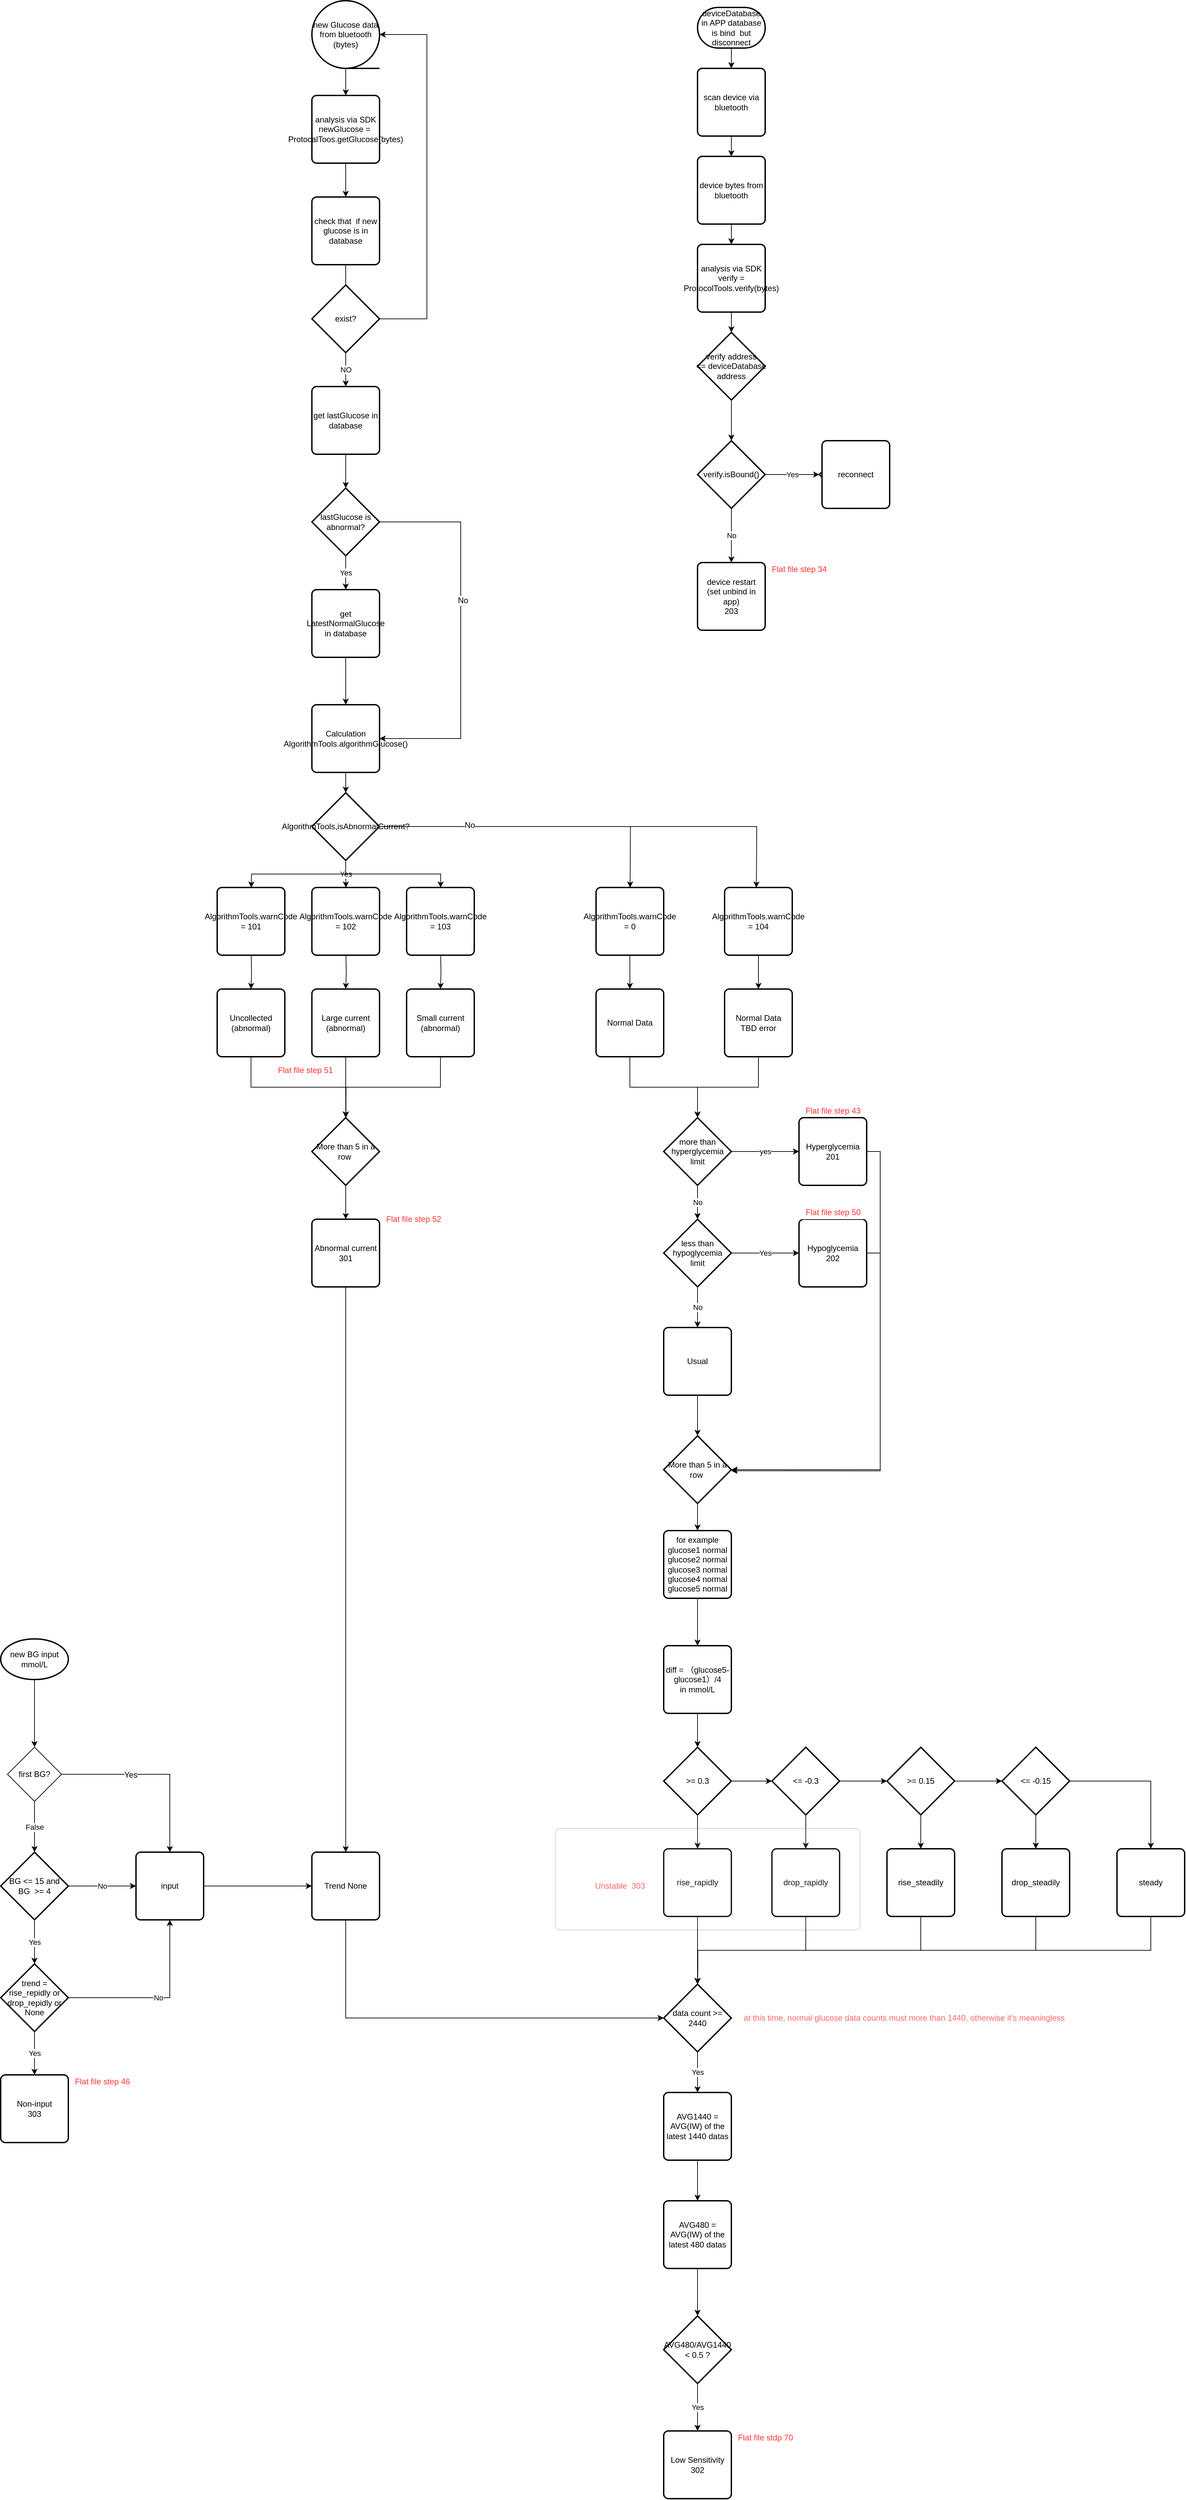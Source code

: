 <mxfile version="12.3.6" type="github" pages="1">
  <diagram id="o1K-JnxiX_i7yvccke98" name="第 1 页">
    <mxGraphModel dx="1695" dy="450" grid="1" gridSize="10" guides="1" tooltips="1" connect="1" arrows="1" fold="1" page="1" pageScale="1" pageWidth="827" pageHeight="1169" math="0" shadow="0">
      <root>
        <mxCell id="0"/>
        <mxCell id="1" parent="0"/>
        <mxCell id="Yor80Zz1ylZ34Q17yJMb-24" style="edgeStyle=orthogonalEdgeStyle;rounded=0;orthogonalLoop=1;jettySize=auto;html=1;exitX=0.5;exitY=1;exitDx=0;exitDy=0;exitPerimeter=0;entryX=0.5;entryY=0;entryDx=0;entryDy=0;" parent="1" source="Yor80Zz1ylZ34Q17yJMb-1" target="Yor80Zz1ylZ34Q17yJMb-3" edge="1">
          <mxGeometry relative="1" as="geometry"/>
        </mxCell>
        <mxCell id="Yor80Zz1ylZ34Q17yJMb-1" value="new Glucose data from bluetooth&lt;br&gt;(bytes)" style="strokeWidth=2;html=1;shape=mxgraph.flowchart.sequential_data;whiteSpace=wrap;" parent="1" vertex="1">
          <mxGeometry x="220" y="20" width="100" height="100" as="geometry"/>
        </mxCell>
        <mxCell id="Yor80Zz1ylZ34Q17yJMb-3" value="analysis via SDK&lt;br&gt;newGlucose =&amp;nbsp; ProtocalToos.getGlucose(bytes)" style="rounded=1;whiteSpace=wrap;html=1;absoluteArcSize=1;arcSize=14;strokeWidth=2;" parent="1" vertex="1">
          <mxGeometry x="220" y="160" width="100" height="100" as="geometry"/>
        </mxCell>
        <mxCell id="Yor80Zz1ylZ34Q17yJMb-16" value="" style="edgeStyle=orthogonalEdgeStyle;rounded=0;orthogonalLoop=1;jettySize=auto;html=1;" parent="1" edge="1">
          <mxGeometry relative="1" as="geometry">
            <mxPoint x="270" y="410" as="sourcePoint"/>
            <mxPoint x="270" y="500" as="targetPoint"/>
          </mxGeometry>
        </mxCell>
        <mxCell id="Yor80Zz1ylZ34Q17yJMb-28" value="NO" style="edgeStyle=orthogonalEdgeStyle;rounded=0;orthogonalLoop=1;jettySize=auto;html=1;exitX=0.5;exitY=1;exitDx=0;exitDy=0;exitPerimeter=0;" parent="1" source="Yor80Zz1ylZ34Q17yJMb-20" target="Yor80Zz1ylZ34Q17yJMb-23" edge="1">
          <mxGeometry relative="1" as="geometry"/>
        </mxCell>
        <mxCell id="Yor80Zz1ylZ34Q17yJMb-33" style="edgeStyle=orthogonalEdgeStyle;rounded=0;orthogonalLoop=1;jettySize=auto;html=1;exitX=1;exitY=0.5;exitDx=0;exitDy=0;exitPerimeter=0;entryX=1;entryY=0.5;entryDx=0;entryDy=0;entryPerimeter=0;" parent="1" source="Yor80Zz1ylZ34Q17yJMb-20" target="Yor80Zz1ylZ34Q17yJMb-1" edge="1">
          <mxGeometry relative="1" as="geometry">
            <Array as="points">
              <mxPoint x="390" y="490"/>
              <mxPoint x="390" y="70"/>
            </Array>
          </mxGeometry>
        </mxCell>
        <mxCell id="Yor80Zz1ylZ34Q17yJMb-20" value="exist?" style="strokeWidth=2;html=1;shape=mxgraph.flowchart.decision;whiteSpace=wrap;" parent="1" vertex="1">
          <mxGeometry x="220" y="440" width="100" height="100" as="geometry"/>
        </mxCell>
        <mxCell id="Yor80Zz1ylZ34Q17yJMb-30" style="edgeStyle=orthogonalEdgeStyle;rounded=0;orthogonalLoop=1;jettySize=auto;html=1;exitX=0.5;exitY=1;exitDx=0;exitDy=0;entryX=0.5;entryY=0;entryDx=0;entryDy=0;entryPerimeter=0;" parent="1" source="Yor80Zz1ylZ34Q17yJMb-23" target="Yor80Zz1ylZ34Q17yJMb-29" edge="1">
          <mxGeometry relative="1" as="geometry"/>
        </mxCell>
        <mxCell id="Yor80Zz1ylZ34Q17yJMb-23" value="get lastGlucose in database" style="rounded=1;whiteSpace=wrap;html=1;absoluteArcSize=1;arcSize=14;strokeWidth=2;" parent="1" vertex="1">
          <mxGeometry x="220" y="590" width="100" height="100" as="geometry"/>
        </mxCell>
        <mxCell id="Yor80Zz1ylZ34Q17yJMb-25" value="" style="edgeStyle=orthogonalEdgeStyle;rounded=0;orthogonalLoop=1;jettySize=auto;html=1;" parent="1" source="Yor80Zz1ylZ34Q17yJMb-3" edge="1">
          <mxGeometry relative="1" as="geometry">
            <mxPoint x="270" y="260" as="sourcePoint"/>
            <mxPoint x="270" y="310" as="targetPoint"/>
          </mxGeometry>
        </mxCell>
        <mxCell id="Yor80Zz1ylZ34Q17yJMb-26" value="check that&amp;nbsp; if new glucose is in database" style="rounded=1;whiteSpace=wrap;html=1;absoluteArcSize=1;arcSize=14;strokeWidth=2;" parent="1" vertex="1">
          <mxGeometry x="220" y="310" width="100" height="100" as="geometry"/>
        </mxCell>
        <mxCell id="Yor80Zz1ylZ34Q17yJMb-32" value="Yes" style="edgeStyle=orthogonalEdgeStyle;rounded=0;orthogonalLoop=1;jettySize=auto;html=1;exitX=0.5;exitY=1;exitDx=0;exitDy=0;exitPerimeter=0;entryX=0.5;entryY=0;entryDx=0;entryDy=0;" parent="1" source="Yor80Zz1ylZ34Q17yJMb-29" target="Yor80Zz1ylZ34Q17yJMb-31" edge="1">
          <mxGeometry relative="1" as="geometry"/>
        </mxCell>
        <mxCell id="Yor80Zz1ylZ34Q17yJMb-62" style="edgeStyle=orthogonalEdgeStyle;rounded=0;orthogonalLoop=1;jettySize=auto;html=1;exitX=1;exitY=0.5;exitDx=0;exitDy=0;exitPerimeter=0;entryX=1;entryY=0.5;entryDx=0;entryDy=0;" parent="1" source="Yor80Zz1ylZ34Q17yJMb-29" target="Yor80Zz1ylZ34Q17yJMb-34" edge="1">
          <mxGeometry relative="1" as="geometry">
            <mxPoint x="420" y="1010" as="targetPoint"/>
            <Array as="points">
              <mxPoint x="440" y="790"/>
              <mxPoint x="440" y="1110"/>
            </Array>
          </mxGeometry>
        </mxCell>
        <mxCell id="Yor80Zz1ylZ34Q17yJMb-63" value="No" style="text;html=1;align=center;verticalAlign=middle;resizable=0;points=[];;labelBackgroundColor=#ffffff;" parent="Yor80Zz1ylZ34Q17yJMb-62" vertex="1" connectable="0">
          <mxGeometry x="-0.157" y="3" relative="1" as="geometry">
            <mxPoint as="offset"/>
          </mxGeometry>
        </mxCell>
        <mxCell id="Yor80Zz1ylZ34Q17yJMb-29" value="lastGlucose is abnormal?" style="strokeWidth=2;html=1;shape=mxgraph.flowchart.decision;whiteSpace=wrap;" parent="1" vertex="1">
          <mxGeometry x="220" y="740" width="100" height="100" as="geometry"/>
        </mxCell>
        <mxCell id="Yor80Zz1ylZ34Q17yJMb-60" style="edgeStyle=orthogonalEdgeStyle;rounded=0;orthogonalLoop=1;jettySize=auto;html=1;exitX=0.5;exitY=1;exitDx=0;exitDy=0;entryX=0.5;entryY=0;entryDx=0;entryDy=0;" parent="1" source="Yor80Zz1ylZ34Q17yJMb-31" target="Yor80Zz1ylZ34Q17yJMb-34" edge="1">
          <mxGeometry relative="1" as="geometry"/>
        </mxCell>
        <mxCell id="Yor80Zz1ylZ34Q17yJMb-31" value="get LatestNormalGlucose in database" style="rounded=1;whiteSpace=wrap;html=1;absoluteArcSize=1;arcSize=14;strokeWidth=2;" parent="1" vertex="1">
          <mxGeometry x="220" y="890" width="100" height="100" as="geometry"/>
        </mxCell>
        <mxCell id="Yor80Zz1ylZ34Q17yJMb-56" style="edgeStyle=orthogonalEdgeStyle;rounded=0;orthogonalLoop=1;jettySize=auto;html=1;exitX=1;exitY=0.5;exitDx=0;exitDy=0;exitPerimeter=0;entryX=0.5;entryY=0;entryDx=0;entryDy=0;entryPerimeter=0;" parent="1" source="Yor80Zz1ylZ34Q17yJMb-39" edge="1">
          <mxGeometry relative="1" as="geometry">
            <mxPoint x="877" y="1330.167" as="targetPoint"/>
          </mxGeometry>
        </mxCell>
        <mxCell id="Yor80Zz1ylZ34Q17yJMb-65" style="edgeStyle=orthogonalEdgeStyle;rounded=0;orthogonalLoop=1;jettySize=auto;html=1;exitX=0.5;exitY=1;exitDx=0;exitDy=0;entryX=0.5;entryY=0;entryDx=0;entryDy=0;entryPerimeter=0;" parent="1" source="Yor80Zz1ylZ34Q17yJMb-34" target="Yor80Zz1ylZ34Q17yJMb-39" edge="1">
          <mxGeometry relative="1" as="geometry"/>
        </mxCell>
        <mxCell id="Yor80Zz1ylZ34Q17yJMb-34" value="Calculation&lt;br&gt;AlgorithmTools.algorithmGlucose()" style="rounded=1;whiteSpace=wrap;html=1;absoluteArcSize=1;arcSize=14;strokeWidth=2;" parent="1" vertex="1">
          <mxGeometry x="220" y="1060" width="100" height="100" as="geometry"/>
        </mxCell>
        <mxCell id="Yor80Zz1ylZ34Q17yJMb-55" value="" style="edgeStyle=orthogonalEdgeStyle;rounded=0;orthogonalLoop=1;jettySize=auto;html=1;entryX=0.5;entryY=0;entryDx=0;entryDy=0;entryPerimeter=0;" parent="1" source="Yor80Zz1ylZ34Q17yJMb-39" edge="1">
          <mxGeometry relative="1" as="geometry">
            <mxPoint x="690.333" y="1330.167" as="targetPoint"/>
          </mxGeometry>
        </mxCell>
        <mxCell id="Yor80Zz1ylZ34Q17yJMb-57" value="No" style="text;html=1;align=center;verticalAlign=middle;resizable=0;points=[];;labelBackgroundColor=#ffffff;" parent="Yor80Zz1ylZ34Q17yJMb-55" vertex="1" connectable="0">
          <mxGeometry x="-0.422" y="2" relative="1" as="geometry">
            <mxPoint as="offset"/>
          </mxGeometry>
        </mxCell>
        <mxCell id="Yor80Zz1ylZ34Q17yJMb-66" value="Yes" style="edgeStyle=orthogonalEdgeStyle;rounded=0;orthogonalLoop=1;jettySize=auto;html=1;exitX=0.5;exitY=1;exitDx=0;exitDy=0;exitPerimeter=0;entryX=0.5;entryY=0;entryDx=0;entryDy=0;entryPerimeter=0;" parent="1" source="Yor80Zz1ylZ34Q17yJMb-39" edge="1">
          <mxGeometry relative="1" as="geometry">
            <mxPoint x="270.333" y="1330.167" as="targetPoint"/>
          </mxGeometry>
        </mxCell>
        <mxCell id="Yor80Zz1ylZ34Q17yJMb-67" style="edgeStyle=orthogonalEdgeStyle;rounded=0;orthogonalLoop=1;jettySize=auto;html=1;exitX=0.5;exitY=1;exitDx=0;exitDy=0;exitPerimeter=0;entryX=0.5;entryY=0;entryDx=0;entryDy=0;entryPerimeter=0;" parent="1" source="Yor80Zz1ylZ34Q17yJMb-39" edge="1">
          <mxGeometry relative="1" as="geometry">
            <mxPoint x="130.333" y="1330.167" as="targetPoint"/>
          </mxGeometry>
        </mxCell>
        <mxCell id="Yor80Zz1ylZ34Q17yJMb-39" value="AlgorithmTools,isAbnormalCurrent?" style="strokeWidth=2;html=1;shape=mxgraph.flowchart.decision;whiteSpace=wrap;" parent="1" vertex="1">
          <mxGeometry x="220" y="1190" width="100" height="100" as="geometry"/>
        </mxCell>
        <mxCell id="Yor80Zz1ylZ34Q17yJMb-70" style="edgeStyle=orthogonalEdgeStyle;rounded=0;orthogonalLoop=1;jettySize=auto;html=1;exitX=0.5;exitY=1;exitDx=0;exitDy=0;exitPerimeter=0;entryX=0.5;entryY=0;entryDx=0;entryDy=0;" parent="1" target="Yor80Zz1ylZ34Q17yJMb-48" edge="1">
          <mxGeometry relative="1" as="geometry">
            <mxPoint x="130.333" y="1430.167" as="sourcePoint"/>
          </mxGeometry>
        </mxCell>
        <mxCell id="Yor80Zz1ylZ34Q17yJMb-68" style="edgeStyle=orthogonalEdgeStyle;rounded=0;orthogonalLoop=1;jettySize=auto;html=1;entryX=0.5;entryY=0;entryDx=0;entryDy=0;entryPerimeter=0;" parent="1" edge="1">
          <mxGeometry relative="1" as="geometry">
            <mxPoint x="270" y="1290" as="sourcePoint"/>
            <mxPoint x="410.333" y="1330.167" as="targetPoint"/>
            <Array as="points">
              <mxPoint x="270" y="1310"/>
              <mxPoint x="410" y="1310"/>
            </Array>
          </mxGeometry>
        </mxCell>
        <mxCell id="Yor80Zz1ylZ34Q17yJMb-71" style="edgeStyle=orthogonalEdgeStyle;rounded=0;orthogonalLoop=1;jettySize=auto;html=1;exitX=0.5;exitY=1;exitDx=0;exitDy=0;exitPerimeter=0;" parent="1" target="Yor80Zz1ylZ34Q17yJMb-49" edge="1">
          <mxGeometry relative="1" as="geometry">
            <mxPoint x="270.333" y="1430.167" as="sourcePoint"/>
          </mxGeometry>
        </mxCell>
        <mxCell id="Yor80Zz1ylZ34Q17yJMb-72" style="edgeStyle=orthogonalEdgeStyle;rounded=0;orthogonalLoop=1;jettySize=auto;html=1;exitX=0.5;exitY=1;exitDx=0;exitDy=0;exitPerimeter=0;" parent="1" target="Yor80Zz1ylZ34Q17yJMb-50" edge="1">
          <mxGeometry relative="1" as="geometry">
            <mxPoint x="410.333" y="1430.167" as="sourcePoint"/>
          </mxGeometry>
        </mxCell>
        <mxCell id="Yor80Zz1ylZ34Q17yJMb-82" style="edgeStyle=orthogonalEdgeStyle;rounded=0;orthogonalLoop=1;jettySize=auto;html=1;exitX=0.5;exitY=1;exitDx=0;exitDy=0;entryX=0.5;entryY=0;entryDx=0;entryDy=0;entryPerimeter=0;" parent="1" source="Yor80Zz1ylZ34Q17yJMb-48" target="Yor80Zz1ylZ34Q17yJMb-81" edge="1">
          <mxGeometry relative="1" as="geometry"/>
        </mxCell>
        <mxCell id="Yor80Zz1ylZ34Q17yJMb-48" value="Uncollected&lt;br&gt;(abnormal)" style="rounded=1;whiteSpace=wrap;html=1;absoluteArcSize=1;arcSize=14;strokeWidth=2;" parent="1" vertex="1">
          <mxGeometry x="80" y="1480" width="100" height="100" as="geometry"/>
        </mxCell>
        <mxCell id="Yor80Zz1ylZ34Q17yJMb-83" style="edgeStyle=orthogonalEdgeStyle;rounded=0;orthogonalLoop=1;jettySize=auto;html=1;exitX=0.5;exitY=1;exitDx=0;exitDy=0;" parent="1" source="Yor80Zz1ylZ34Q17yJMb-49" edge="1">
          <mxGeometry relative="1" as="geometry">
            <mxPoint x="270.333" y="1670.0" as="targetPoint"/>
          </mxGeometry>
        </mxCell>
        <mxCell id="Yor80Zz1ylZ34Q17yJMb-49" value="Large current&lt;br&gt;(abnormal)" style="rounded=1;whiteSpace=wrap;html=1;absoluteArcSize=1;arcSize=14;strokeWidth=2;" parent="1" vertex="1">
          <mxGeometry x="220" y="1480" width="100" height="100" as="geometry"/>
        </mxCell>
        <mxCell id="Yor80Zz1ylZ34Q17yJMb-84" style="edgeStyle=orthogonalEdgeStyle;rounded=0;orthogonalLoop=1;jettySize=auto;html=1;exitX=0.5;exitY=1;exitDx=0;exitDy=0;" parent="1" source="Yor80Zz1ylZ34Q17yJMb-50" edge="1">
          <mxGeometry relative="1" as="geometry">
            <mxPoint x="270" y="1670.0" as="targetPoint"/>
          </mxGeometry>
        </mxCell>
        <mxCell id="Yor80Zz1ylZ34Q17yJMb-50" value="Small current&lt;br&gt;(abnormal)" style="rounded=1;whiteSpace=wrap;html=1;absoluteArcSize=1;arcSize=14;strokeWidth=2;" parent="1" vertex="1">
          <mxGeometry x="360" y="1480" width="100" height="100" as="geometry"/>
        </mxCell>
        <mxCell id="Yor80Zz1ylZ34Q17yJMb-99" style="edgeStyle=orthogonalEdgeStyle;rounded=0;orthogonalLoop=1;jettySize=auto;html=1;exitX=0.5;exitY=1;exitDx=0;exitDy=0;entryX=0.5;entryY=0;entryDx=0;entryDy=0;entryPerimeter=0;" parent="1" source="Yor80Zz1ylZ34Q17yJMb-58" target="Yor80Zz1ylZ34Q17yJMb-89" edge="1">
          <mxGeometry relative="1" as="geometry"/>
        </mxCell>
        <mxCell id="Yor80Zz1ylZ34Q17yJMb-58" value="Normal Data" style="rounded=1;whiteSpace=wrap;html=1;absoluteArcSize=1;arcSize=14;strokeWidth=2;" parent="1" vertex="1">
          <mxGeometry x="640" y="1480" width="100" height="100" as="geometry"/>
        </mxCell>
        <mxCell id="Yor80Zz1ylZ34Q17yJMb-98" style="edgeStyle=orthogonalEdgeStyle;rounded=0;orthogonalLoop=1;jettySize=auto;html=1;exitX=0.5;exitY=1;exitDx=0;exitDy=0;entryX=0.5;entryY=0;entryDx=0;entryDy=0;entryPerimeter=0;" parent="1" source="Yor80Zz1ylZ34Q17yJMb-59" target="Yor80Zz1ylZ34Q17yJMb-89" edge="1">
          <mxGeometry relative="1" as="geometry"/>
        </mxCell>
        <mxCell id="Yor80Zz1ylZ34Q17yJMb-59" value="Normal Data&lt;br&gt;TBD error" style="rounded=1;whiteSpace=wrap;html=1;absoluteArcSize=1;arcSize=14;strokeWidth=2;" parent="1" vertex="1">
          <mxGeometry x="830" y="1480" width="100" height="100" as="geometry"/>
        </mxCell>
        <mxCell id="Yor80Zz1ylZ34Q17yJMb-73" value="&lt;span style=&quot;white-space: normal&quot;&gt;AlgorithmTools.warnCode = 101&lt;/span&gt;" style="rounded=1;whiteSpace=wrap;html=1;absoluteArcSize=1;arcSize=14;strokeWidth=2;" parent="1" vertex="1">
          <mxGeometry x="80" y="1330" width="100" height="100" as="geometry"/>
        </mxCell>
        <mxCell id="Yor80Zz1ylZ34Q17yJMb-75" value="&lt;span style=&quot;white-space: normal&quot;&gt;AlgorithmTools.warnCode = 102&lt;/span&gt;" style="rounded=1;whiteSpace=wrap;html=1;absoluteArcSize=1;arcSize=14;strokeWidth=2;" parent="1" vertex="1">
          <mxGeometry x="220" y="1330" width="100" height="100" as="geometry"/>
        </mxCell>
        <mxCell id="Yor80Zz1ylZ34Q17yJMb-76" value="&lt;span style=&quot;white-space: normal&quot;&gt;AlgorithmTools.warnCode = 103&lt;/span&gt;" style="rounded=1;whiteSpace=wrap;html=1;absoluteArcSize=1;arcSize=14;strokeWidth=2;" parent="1" vertex="1">
          <mxGeometry x="360" y="1330" width="100" height="100" as="geometry"/>
        </mxCell>
        <mxCell id="Yor80Zz1ylZ34Q17yJMb-79" style="edgeStyle=orthogonalEdgeStyle;rounded=0;orthogonalLoop=1;jettySize=auto;html=1;exitX=0.5;exitY=1;exitDx=0;exitDy=0;entryX=0.5;entryY=0;entryDx=0;entryDy=0;" parent="1" source="Yor80Zz1ylZ34Q17yJMb-77" target="Yor80Zz1ylZ34Q17yJMb-58" edge="1">
          <mxGeometry relative="1" as="geometry"/>
        </mxCell>
        <mxCell id="Yor80Zz1ylZ34Q17yJMb-77" value="&lt;span style=&quot;white-space: normal&quot;&gt;AlgorithmTools.warnCode = 0&lt;/span&gt;" style="rounded=1;whiteSpace=wrap;html=1;absoluteArcSize=1;arcSize=14;strokeWidth=2;" parent="1" vertex="1">
          <mxGeometry x="640" y="1330" width="100" height="100" as="geometry"/>
        </mxCell>
        <mxCell id="Yor80Zz1ylZ34Q17yJMb-80" style="edgeStyle=orthogonalEdgeStyle;rounded=0;orthogonalLoop=1;jettySize=auto;html=1;exitX=0.5;exitY=1;exitDx=0;exitDy=0;entryX=0.5;entryY=0;entryDx=0;entryDy=0;" parent="1" source="Yor80Zz1ylZ34Q17yJMb-78" target="Yor80Zz1ylZ34Q17yJMb-59" edge="1">
          <mxGeometry relative="1" as="geometry"/>
        </mxCell>
        <mxCell id="Yor80Zz1ylZ34Q17yJMb-78" value="&lt;span style=&quot;white-space: normal&quot;&gt;AlgorithmTools.warnCode = 104&lt;/span&gt;" style="rounded=1;whiteSpace=wrap;html=1;absoluteArcSize=1;arcSize=14;strokeWidth=2;" parent="1" vertex="1">
          <mxGeometry x="830" y="1330" width="100" height="100" as="geometry"/>
        </mxCell>
        <mxCell id="Yor80Zz1ylZ34Q17yJMb-86" style="edgeStyle=orthogonalEdgeStyle;rounded=0;orthogonalLoop=1;jettySize=auto;html=1;exitX=0.5;exitY=1;exitDx=0;exitDy=0;exitPerimeter=0;entryX=0.5;entryY=0;entryDx=0;entryDy=0;" parent="1" source="Yor80Zz1ylZ34Q17yJMb-81" target="Yor80Zz1ylZ34Q17yJMb-85" edge="1">
          <mxGeometry relative="1" as="geometry"/>
        </mxCell>
        <mxCell id="Yor80Zz1ylZ34Q17yJMb-81" value="More than 5 in a row&amp;nbsp;" style="strokeWidth=2;html=1;shape=mxgraph.flowchart.decision;whiteSpace=wrap;" parent="1" vertex="1">
          <mxGeometry x="220" y="1670" width="100" height="100" as="geometry"/>
        </mxCell>
        <mxCell id="Yor80Zz1ylZ34Q17yJMb-153" style="edgeStyle=orthogonalEdgeStyle;rounded=0;orthogonalLoop=1;jettySize=auto;html=1;exitX=0.5;exitY=1;exitDx=0;exitDy=0;entryX=0.5;entryY=0;entryDx=0;entryDy=0;" parent="1" source="Yor80Zz1ylZ34Q17yJMb-85" target="Yor80Zz1ylZ34Q17yJMb-152" edge="1">
          <mxGeometry relative="1" as="geometry"/>
        </mxCell>
        <mxCell id="Yor80Zz1ylZ34Q17yJMb-85" value="Abnormal current&lt;br&gt;301" style="rounded=1;whiteSpace=wrap;html=1;absoluteArcSize=1;arcSize=14;strokeWidth=2;" parent="1" vertex="1">
          <mxGeometry x="220" y="1820" width="100" height="100" as="geometry"/>
        </mxCell>
        <mxCell id="Yor80Zz1ylZ34Q17yJMb-95" value="No" style="edgeStyle=orthogonalEdgeStyle;rounded=0;orthogonalLoop=1;jettySize=auto;html=1;exitX=0.5;exitY=1;exitDx=0;exitDy=0;exitPerimeter=0;entryX=0.5;entryY=0;entryDx=0;entryDy=0;entryPerimeter=0;" parent="1" source="Yor80Zz1ylZ34Q17yJMb-89" target="Yor80Zz1ylZ34Q17yJMb-90" edge="1">
          <mxGeometry relative="1" as="geometry"/>
        </mxCell>
        <mxCell id="Yor80Zz1ylZ34Q17yJMb-103" value="yes" style="edgeStyle=orthogonalEdgeStyle;rounded=0;orthogonalLoop=1;jettySize=auto;html=1;exitX=1;exitY=0.5;exitDx=0;exitDy=0;exitPerimeter=0;" parent="1" source="Yor80Zz1ylZ34Q17yJMb-89" target="Yor80Zz1ylZ34Q17yJMb-100" edge="1">
          <mxGeometry relative="1" as="geometry"/>
        </mxCell>
        <mxCell id="Yor80Zz1ylZ34Q17yJMb-89" value="more than hyperglycemia limit" style="strokeWidth=2;html=1;shape=mxgraph.flowchart.decision;whiteSpace=wrap;" parent="1" vertex="1">
          <mxGeometry x="740" y="1670" width="100" height="100" as="geometry"/>
        </mxCell>
        <mxCell id="Yor80Zz1ylZ34Q17yJMb-105" value="Yes" style="edgeStyle=orthogonalEdgeStyle;rounded=0;orthogonalLoop=1;jettySize=auto;html=1;exitX=1;exitY=0.5;exitDx=0;exitDy=0;exitPerimeter=0;" parent="1" source="Yor80Zz1ylZ34Q17yJMb-90" target="Yor80Zz1ylZ34Q17yJMb-101" edge="1">
          <mxGeometry relative="1" as="geometry"/>
        </mxCell>
        <mxCell id="Yor80Zz1ylZ34Q17yJMb-106" value="No" style="edgeStyle=orthogonalEdgeStyle;rounded=0;orthogonalLoop=1;jettySize=auto;html=1;exitX=0.5;exitY=1;exitDx=0;exitDy=0;exitPerimeter=0;entryX=0.5;entryY=0;entryDx=0;entryDy=0;" parent="1" source="Yor80Zz1ylZ34Q17yJMb-90" target="Yor80Zz1ylZ34Q17yJMb-102" edge="1">
          <mxGeometry relative="1" as="geometry"/>
        </mxCell>
        <mxCell id="Yor80Zz1ylZ34Q17yJMb-90" value="less than&lt;br&gt;hypoglycemia limit" style="strokeWidth=2;html=1;shape=mxgraph.flowchart.decision;whiteSpace=wrap;" parent="1" vertex="1">
          <mxGeometry x="740" y="1820" width="100" height="100" as="geometry"/>
        </mxCell>
        <mxCell id="Yor80Zz1ylZ34Q17yJMb-111" style="edgeStyle=orthogonalEdgeStyle;rounded=0;orthogonalLoop=1;jettySize=auto;html=1;exitX=0.5;exitY=1;exitDx=0;exitDy=0;exitPerimeter=0;entryX=0.5;entryY=0;entryDx=0;entryDy=0;" parent="1" source="Yor80Zz1ylZ34Q17yJMb-92" target="Yor80Zz1ylZ34Q17yJMb-108" edge="1">
          <mxGeometry relative="1" as="geometry"/>
        </mxCell>
        <mxCell id="Yor80Zz1ylZ34Q17yJMb-92" value="&lt;span style=&quot;white-space: normal&quot;&gt;More than 5 in a row&amp;nbsp;&lt;/span&gt;" style="strokeWidth=2;html=1;shape=mxgraph.flowchart.decision;whiteSpace=wrap;" parent="1" vertex="1">
          <mxGeometry x="740" y="2140" width="100" height="100" as="geometry"/>
        </mxCell>
        <mxCell id="Yor80Zz1ylZ34Q17yJMb-109" style="edgeStyle=orthogonalEdgeStyle;rounded=0;orthogonalLoop=1;jettySize=auto;html=1;exitX=1;exitY=0.5;exitDx=0;exitDy=0;entryX=1;entryY=0.5;entryDx=0;entryDy=0;entryPerimeter=0;" parent="1" source="Yor80Zz1ylZ34Q17yJMb-100" target="Yor80Zz1ylZ34Q17yJMb-92" edge="1">
          <mxGeometry relative="1" as="geometry">
            <mxPoint x="1160" y="2356.667" as="targetPoint"/>
          </mxGeometry>
        </mxCell>
        <mxCell id="Yor80Zz1ylZ34Q17yJMb-100" value="Hyperglycemia&lt;br&gt;201" style="rounded=1;whiteSpace=wrap;html=1;absoluteArcSize=1;arcSize=14;strokeWidth=2;" parent="1" vertex="1">
          <mxGeometry x="940" y="1670" width="100" height="100" as="geometry"/>
        </mxCell>
        <mxCell id="Yor80Zz1ylZ34Q17yJMb-110" style="edgeStyle=orthogonalEdgeStyle;rounded=0;orthogonalLoop=1;jettySize=auto;html=1;exitX=1;exitY=0.5;exitDx=0;exitDy=0;" parent="1" source="Yor80Zz1ylZ34Q17yJMb-101" edge="1">
          <mxGeometry relative="1" as="geometry">
            <mxPoint x="840" y="2191.667" as="targetPoint"/>
            <Array as="points">
              <mxPoint x="1060" y="1870"/>
              <mxPoint x="1060" y="2192"/>
            </Array>
          </mxGeometry>
        </mxCell>
        <mxCell id="Yor80Zz1ylZ34Q17yJMb-101" value="Hypoglycemia&lt;br&gt;202" style="rounded=1;whiteSpace=wrap;html=1;absoluteArcSize=1;arcSize=14;strokeWidth=2;" parent="1" vertex="1">
          <mxGeometry x="940" y="1820" width="100" height="100" as="geometry"/>
        </mxCell>
        <mxCell id="Yor80Zz1ylZ34Q17yJMb-107" style="edgeStyle=orthogonalEdgeStyle;rounded=0;orthogonalLoop=1;jettySize=auto;html=1;exitX=0.5;exitY=1;exitDx=0;exitDy=0;entryX=0.5;entryY=0;entryDx=0;entryDy=0;entryPerimeter=0;" parent="1" source="Yor80Zz1ylZ34Q17yJMb-102" target="Yor80Zz1ylZ34Q17yJMb-92" edge="1">
          <mxGeometry relative="1" as="geometry"/>
        </mxCell>
        <mxCell id="Yor80Zz1ylZ34Q17yJMb-102" value="Usual" style="rounded=1;whiteSpace=wrap;html=1;absoluteArcSize=1;arcSize=14;strokeWidth=2;" parent="1" vertex="1">
          <mxGeometry x="740" y="1980" width="100" height="100" as="geometry"/>
        </mxCell>
        <mxCell id="Yor80Zz1ylZ34Q17yJMb-131" value="" style="edgeStyle=orthogonalEdgeStyle;rounded=0;orthogonalLoop=1;jettySize=auto;html=1;" parent="1" source="Yor80Zz1ylZ34Q17yJMb-108" target="Yor80Zz1ylZ34Q17yJMb-112" edge="1">
          <mxGeometry relative="1" as="geometry"/>
        </mxCell>
        <mxCell id="Yor80Zz1ylZ34Q17yJMb-108" value="for example&lt;br&gt;glucose1 normal&lt;br&gt;glucose2 normal&lt;br&gt;glucose3 normal&lt;br&gt;glucose4 normal&lt;br&gt;glucose5 normal" style="rounded=1;whiteSpace=wrap;html=1;absoluteArcSize=1;arcSize=14;strokeWidth=2;" parent="1" vertex="1">
          <mxGeometry x="740" y="2280" width="100" height="100" as="geometry"/>
        </mxCell>
        <mxCell id="Yor80Zz1ylZ34Q17yJMb-117" style="edgeStyle=orthogonalEdgeStyle;rounded=0;orthogonalLoop=1;jettySize=auto;html=1;exitX=0.5;exitY=1;exitDx=0;exitDy=0;entryX=0.5;entryY=0;entryDx=0;entryDy=0;entryPerimeter=0;" parent="1" source="Yor80Zz1ylZ34Q17yJMb-112" target="Yor80Zz1ylZ34Q17yJMb-113" edge="1">
          <mxGeometry relative="1" as="geometry"/>
        </mxCell>
        <mxCell id="Yor80Zz1ylZ34Q17yJMb-112" value="diff = （glucose5-glucose1）/4&lt;br&gt;in mmol/L" style="rounded=1;whiteSpace=wrap;html=1;absoluteArcSize=1;arcSize=14;strokeWidth=2;" parent="1" vertex="1">
          <mxGeometry x="740" y="2450" width="100" height="100" as="geometry"/>
        </mxCell>
        <mxCell id="Yor80Zz1ylZ34Q17yJMb-118" style="edgeStyle=orthogonalEdgeStyle;rounded=0;orthogonalLoop=1;jettySize=auto;html=1;exitX=1;exitY=0.5;exitDx=0;exitDy=0;exitPerimeter=0;entryX=0;entryY=0.5;entryDx=0;entryDy=0;entryPerimeter=0;" parent="1" source="Yor80Zz1ylZ34Q17yJMb-113" target="Yor80Zz1ylZ34Q17yJMb-114" edge="1">
          <mxGeometry relative="1" as="geometry"/>
        </mxCell>
        <mxCell id="Yor80Zz1ylZ34Q17yJMb-127" style="edgeStyle=orthogonalEdgeStyle;rounded=0;orthogonalLoop=1;jettySize=auto;html=1;exitX=0.5;exitY=1;exitDx=0;exitDy=0;exitPerimeter=0;" parent="1" source="Yor80Zz1ylZ34Q17yJMb-113" target="Yor80Zz1ylZ34Q17yJMb-121" edge="1">
          <mxGeometry relative="1" as="geometry"/>
        </mxCell>
        <mxCell id="Yor80Zz1ylZ34Q17yJMb-113" value="&amp;gt;= 0.3" style="strokeWidth=2;html=1;shape=mxgraph.flowchart.decision;whiteSpace=wrap;" parent="1" vertex="1">
          <mxGeometry x="740" y="2600" width="100" height="100" as="geometry"/>
        </mxCell>
        <mxCell id="Yor80Zz1ylZ34Q17yJMb-119" style="edgeStyle=orthogonalEdgeStyle;rounded=0;orthogonalLoop=1;jettySize=auto;html=1;exitX=1;exitY=0.5;exitDx=0;exitDy=0;exitPerimeter=0;" parent="1" source="Yor80Zz1ylZ34Q17yJMb-114" target="Yor80Zz1ylZ34Q17yJMb-115" edge="1">
          <mxGeometry relative="1" as="geometry"/>
        </mxCell>
        <mxCell id="Yor80Zz1ylZ34Q17yJMb-128" value="" style="edgeStyle=orthogonalEdgeStyle;rounded=0;orthogonalLoop=1;jettySize=auto;html=1;" parent="1" source="Yor80Zz1ylZ34Q17yJMb-114" target="Yor80Zz1ylZ34Q17yJMb-122" edge="1">
          <mxGeometry relative="1" as="geometry"/>
        </mxCell>
        <mxCell id="Yor80Zz1ylZ34Q17yJMb-114" value="&amp;lt;= -0.3" style="strokeWidth=2;html=1;shape=mxgraph.flowchart.decision;whiteSpace=wrap;" parent="1" vertex="1">
          <mxGeometry x="900" y="2600" width="100" height="100" as="geometry"/>
        </mxCell>
        <mxCell id="Yor80Zz1ylZ34Q17yJMb-120" style="edgeStyle=orthogonalEdgeStyle;rounded=0;orthogonalLoop=1;jettySize=auto;html=1;exitX=1;exitY=0.5;exitDx=0;exitDy=0;exitPerimeter=0;entryX=0;entryY=0.5;entryDx=0;entryDy=0;entryPerimeter=0;" parent="1" source="Yor80Zz1ylZ34Q17yJMb-115" target="Yor80Zz1ylZ34Q17yJMb-116" edge="1">
          <mxGeometry relative="1" as="geometry"/>
        </mxCell>
        <mxCell id="Yor80Zz1ylZ34Q17yJMb-129" value="" style="edgeStyle=orthogonalEdgeStyle;rounded=0;orthogonalLoop=1;jettySize=auto;html=1;" parent="1" source="Yor80Zz1ylZ34Q17yJMb-115" target="Yor80Zz1ylZ34Q17yJMb-123" edge="1">
          <mxGeometry relative="1" as="geometry"/>
        </mxCell>
        <mxCell id="Yor80Zz1ylZ34Q17yJMb-115" value="&amp;gt;= 0.15" style="strokeWidth=2;html=1;shape=mxgraph.flowchart.decision;whiteSpace=wrap;" parent="1" vertex="1">
          <mxGeometry x="1070" y="2600" width="100" height="100" as="geometry"/>
        </mxCell>
        <mxCell id="Yor80Zz1ylZ34Q17yJMb-126" style="edgeStyle=orthogonalEdgeStyle;rounded=0;orthogonalLoop=1;jettySize=auto;html=1;exitX=1;exitY=0.5;exitDx=0;exitDy=0;exitPerimeter=0;entryX=0.5;entryY=0;entryDx=0;entryDy=0;" parent="1" source="Yor80Zz1ylZ34Q17yJMb-116" target="Yor80Zz1ylZ34Q17yJMb-125" edge="1">
          <mxGeometry relative="1" as="geometry"/>
        </mxCell>
        <mxCell id="Yor80Zz1ylZ34Q17yJMb-130" value="" style="edgeStyle=orthogonalEdgeStyle;rounded=0;orthogonalLoop=1;jettySize=auto;html=1;" parent="1" source="Yor80Zz1ylZ34Q17yJMb-116" target="Yor80Zz1ylZ34Q17yJMb-124" edge="1">
          <mxGeometry relative="1" as="geometry"/>
        </mxCell>
        <mxCell id="Yor80Zz1ylZ34Q17yJMb-116" value="&amp;lt;= -0.15" style="strokeWidth=2;html=1;shape=mxgraph.flowchart.decision;whiteSpace=wrap;" parent="1" vertex="1">
          <mxGeometry x="1240" y="2600" width="100" height="100" as="geometry"/>
        </mxCell>
        <mxCell id="Yor80Zz1ylZ34Q17yJMb-141" style="edgeStyle=orthogonalEdgeStyle;rounded=0;orthogonalLoop=1;jettySize=auto;html=1;exitX=0.5;exitY=1;exitDx=0;exitDy=0;entryX=0.5;entryY=0;entryDx=0;entryDy=0;entryPerimeter=0;" parent="1" source="Yor80Zz1ylZ34Q17yJMb-121" target="Yor80Zz1ylZ34Q17yJMb-132" edge="1">
          <mxGeometry relative="1" as="geometry"/>
        </mxCell>
        <mxCell id="Yor80Zz1ylZ34Q17yJMb-121" value="rise_rapidly" style="rounded=1;whiteSpace=wrap;html=1;absoluteArcSize=1;arcSize=14;strokeWidth=2;" parent="1" vertex="1">
          <mxGeometry x="740" y="2750" width="100" height="100" as="geometry"/>
        </mxCell>
        <mxCell id="Yor80Zz1ylZ34Q17yJMb-142" style="edgeStyle=orthogonalEdgeStyle;rounded=0;orthogonalLoop=1;jettySize=auto;html=1;exitX=0.5;exitY=1;exitDx=0;exitDy=0;" parent="1" source="Yor80Zz1ylZ34Q17yJMb-122" edge="1">
          <mxGeometry relative="1" as="geometry">
            <mxPoint x="790" y="2950.0" as="targetPoint"/>
          </mxGeometry>
        </mxCell>
        <mxCell id="Yor80Zz1ylZ34Q17yJMb-122" value="drop_rapidly" style="rounded=1;whiteSpace=wrap;html=1;absoluteArcSize=1;arcSize=14;strokeWidth=2;" parent="1" vertex="1">
          <mxGeometry x="900" y="2750" width="100" height="100" as="geometry"/>
        </mxCell>
        <mxCell id="Yor80Zz1ylZ34Q17yJMb-143" style="edgeStyle=orthogonalEdgeStyle;rounded=0;orthogonalLoop=1;jettySize=auto;html=1;exitX=0.5;exitY=1;exitDx=0;exitDy=0;" parent="1" source="Yor80Zz1ylZ34Q17yJMb-123" edge="1">
          <mxGeometry relative="1" as="geometry">
            <mxPoint x="790" y="2950.0" as="targetPoint"/>
          </mxGeometry>
        </mxCell>
        <mxCell id="Yor80Zz1ylZ34Q17yJMb-123" value="rise_steadily" style="rounded=1;whiteSpace=wrap;html=1;absoluteArcSize=1;arcSize=14;strokeWidth=2;" parent="1" vertex="1">
          <mxGeometry x="1070" y="2750" width="100" height="100" as="geometry"/>
        </mxCell>
        <mxCell id="Yor80Zz1ylZ34Q17yJMb-144" style="edgeStyle=orthogonalEdgeStyle;rounded=0;orthogonalLoop=1;jettySize=auto;html=1;exitX=0.5;exitY=1;exitDx=0;exitDy=0;" parent="1" source="Yor80Zz1ylZ34Q17yJMb-124" edge="1">
          <mxGeometry relative="1" as="geometry">
            <mxPoint x="790" y="2950.0" as="targetPoint"/>
          </mxGeometry>
        </mxCell>
        <mxCell id="Yor80Zz1ylZ34Q17yJMb-124" value="drop_steadily" style="rounded=1;whiteSpace=wrap;html=1;absoluteArcSize=1;arcSize=14;strokeWidth=2;" parent="1" vertex="1">
          <mxGeometry x="1240" y="2750" width="100" height="100" as="geometry"/>
        </mxCell>
        <mxCell id="Yor80Zz1ylZ34Q17yJMb-145" style="edgeStyle=orthogonalEdgeStyle;rounded=0;orthogonalLoop=1;jettySize=auto;html=1;exitX=0.5;exitY=1;exitDx=0;exitDy=0;" parent="1" source="Yor80Zz1ylZ34Q17yJMb-125" edge="1">
          <mxGeometry relative="1" as="geometry">
            <mxPoint x="790" y="2950.0" as="targetPoint"/>
          </mxGeometry>
        </mxCell>
        <mxCell id="Yor80Zz1ylZ34Q17yJMb-125" value="steady" style="rounded=1;whiteSpace=wrap;html=1;absoluteArcSize=1;arcSize=14;strokeWidth=2;" parent="1" vertex="1">
          <mxGeometry x="1410" y="2750" width="100" height="100" as="geometry"/>
        </mxCell>
        <mxCell id="Yor80Zz1ylZ34Q17yJMb-146" value="Yes" style="edgeStyle=orthogonalEdgeStyle;rounded=0;orthogonalLoop=1;jettySize=auto;html=1;exitX=0.5;exitY=1;exitDx=0;exitDy=0;exitPerimeter=0;entryX=0.5;entryY=0;entryDx=0;entryDy=0;" parent="1" source="Yor80Zz1ylZ34Q17yJMb-132" target="Yor80Zz1ylZ34Q17yJMb-134" edge="1">
          <mxGeometry relative="1" as="geometry"/>
        </mxCell>
        <mxCell id="Yor80Zz1ylZ34Q17yJMb-132" value="data count &amp;gt;= 2440" style="strokeWidth=2;html=1;shape=mxgraph.flowchart.decision;whiteSpace=wrap;" parent="1" vertex="1">
          <mxGeometry x="740" y="2950" width="100" height="100" as="geometry"/>
        </mxCell>
        <mxCell id="Yor80Zz1ylZ34Q17yJMb-133" value="&lt;font color=&quot;#ff6666&quot;&gt;at this time, normal glucose data counts must more than 1440, otherwise it&#39;s meaningless&lt;/font&gt;" style="text;html=1;align=center;verticalAlign=middle;resizable=0;points=[];;autosize=1;" parent="1" vertex="1">
          <mxGeometry x="850" y="2990" width="490" height="20" as="geometry"/>
        </mxCell>
        <mxCell id="Yor80Zz1ylZ34Q17yJMb-147" value="" style="edgeStyle=orthogonalEdgeStyle;rounded=0;orthogonalLoop=1;jettySize=auto;html=1;" parent="1" source="Yor80Zz1ylZ34Q17yJMb-134" target="Yor80Zz1ylZ34Q17yJMb-135" edge="1">
          <mxGeometry relative="1" as="geometry"/>
        </mxCell>
        <mxCell id="Yor80Zz1ylZ34Q17yJMb-134" value="AVG1440 = AVG(IW) of the latest 1440 datas" style="rounded=1;whiteSpace=wrap;html=1;absoluteArcSize=1;arcSize=14;strokeWidth=2;" parent="1" vertex="1">
          <mxGeometry x="740" y="3110" width="100" height="100" as="geometry"/>
        </mxCell>
        <mxCell id="Yor80Zz1ylZ34Q17yJMb-148" value="" style="edgeStyle=orthogonalEdgeStyle;rounded=0;orthogonalLoop=1;jettySize=auto;html=1;" parent="1" source="Yor80Zz1ylZ34Q17yJMb-135" target="Yor80Zz1ylZ34Q17yJMb-136" edge="1">
          <mxGeometry relative="1" as="geometry"/>
        </mxCell>
        <mxCell id="Yor80Zz1ylZ34Q17yJMb-135" value="AVG480 = AVG(IW) of the latest 480 datas" style="rounded=1;whiteSpace=wrap;html=1;absoluteArcSize=1;arcSize=14;strokeWidth=2;" parent="1" vertex="1">
          <mxGeometry x="740" y="3270" width="100" height="100" as="geometry"/>
        </mxCell>
        <mxCell id="Yor80Zz1ylZ34Q17yJMb-149" value="Yes" style="edgeStyle=orthogonalEdgeStyle;rounded=0;orthogonalLoop=1;jettySize=auto;html=1;" parent="1" source="Yor80Zz1ylZ34Q17yJMb-136" target="Yor80Zz1ylZ34Q17yJMb-137" edge="1">
          <mxGeometry relative="1" as="geometry"/>
        </mxCell>
        <mxCell id="Yor80Zz1ylZ34Q17yJMb-136" value="AVG480/AVG1440&lt;br&gt;&amp;lt; 0.5 ?" style="strokeWidth=2;html=1;shape=mxgraph.flowchart.decision;whiteSpace=wrap;" parent="1" vertex="1">
          <mxGeometry x="740" y="3440" width="100" height="100" as="geometry"/>
        </mxCell>
        <mxCell id="Yor80Zz1ylZ34Q17yJMb-137" value="Low Sensitivity&lt;br&gt;302" style="rounded=1;whiteSpace=wrap;html=1;absoluteArcSize=1;arcSize=14;strokeWidth=2;" parent="1" vertex="1">
          <mxGeometry x="740" y="3610" width="100" height="100" as="geometry"/>
        </mxCell>
        <mxCell id="Yor80Zz1ylZ34Q17yJMb-138" value="" style="rounded=1;whiteSpace=wrap;html=1;absoluteArcSize=1;arcSize=14;strokeWidth=2;gradientColor=none;opacity=10;perimeterSpacing=1;" parent="1" vertex="1">
          <mxGeometry x="580" y="2720" width="450" height="150" as="geometry"/>
        </mxCell>
        <mxCell id="Yor80Zz1ylZ34Q17yJMb-139" value="&lt;font color=&quot;#ff6666&quot;&gt;Unstable&amp;nbsp; 303&lt;/font&gt;" style="text;html=1;align=center;verticalAlign=middle;resizable=0;points=[];;autosize=1;" parent="1" vertex="1">
          <mxGeometry x="630" y="2795" width="90" height="20" as="geometry"/>
        </mxCell>
        <mxCell id="Yor80Zz1ylZ34Q17yJMb-154" style="edgeStyle=orthogonalEdgeStyle;rounded=0;orthogonalLoop=1;jettySize=auto;html=1;entryX=0;entryY=0.5;entryDx=0;entryDy=0;entryPerimeter=0;exitX=0.5;exitY=1;exitDx=0;exitDy=0;" parent="1" source="Yor80Zz1ylZ34Q17yJMb-152" target="Yor80Zz1ylZ34Q17yJMb-132" edge="1">
          <mxGeometry relative="1" as="geometry"/>
        </mxCell>
        <mxCell id="Yor80Zz1ylZ34Q17yJMb-152" value="Trend None" style="rounded=1;whiteSpace=wrap;html=1;absoluteArcSize=1;arcSize=14;strokeWidth=2;fillColor=#FFFFFF;gradientColor=none;" parent="1" vertex="1">
          <mxGeometry x="220" y="2755" width="100" height="100" as="geometry"/>
        </mxCell>
        <mxCell id="Yor80Zz1ylZ34Q17yJMb-166" value="&lt;font color=&quot;#ff3333&quot;&gt;Flat file step 50&lt;/font&gt;" style="text;html=1;align=center;verticalAlign=middle;resizable=0;points=[];;autosize=1;fillColor=#FFFFFF;" parent="1" vertex="1">
          <mxGeometry x="940" y="1800" width="100" height="20" as="geometry"/>
        </mxCell>
        <mxCell id="Yor80Zz1ylZ34Q17yJMb-167" value="&lt;font color=&quot;#ff3333&quot;&gt;Flat file step 51&lt;/font&gt;" style="text;html=1;align=center;verticalAlign=middle;resizable=0;points=[];;autosize=1;" parent="1" vertex="1">
          <mxGeometry x="160" y="1590" width="100" height="20" as="geometry"/>
        </mxCell>
        <mxCell id="Yor80Zz1ylZ34Q17yJMb-169" value="&lt;font color=&quot;#ff3333&quot;&gt;Flat file step 52&lt;/font&gt;" style="text;html=1;align=center;verticalAlign=middle;resizable=0;points=[];;autosize=1;" parent="1" vertex="1">
          <mxGeometry x="320" y="1810" width="100" height="20" as="geometry"/>
        </mxCell>
        <mxCell id="Yor80Zz1ylZ34Q17yJMb-170" value="&lt;font color=&quot;#ff3333&quot;&gt;Flat file step 43&lt;/font&gt;" style="text;html=1;align=center;verticalAlign=middle;resizable=0;points=[];;autosize=1;" parent="1" vertex="1">
          <mxGeometry x="940" y="1650" width="100" height="20" as="geometry"/>
        </mxCell>
        <mxCell id="Yor80Zz1ylZ34Q17yJMb-171" value="&lt;font color=&quot;#ff3333&quot;&gt;Flat file stdp 70&lt;/font&gt;" style="text;html=1;align=center;verticalAlign=middle;resizable=0;points=[];;autosize=1;" parent="1" vertex="1">
          <mxGeometry x="840" y="3610" width="100" height="20" as="geometry"/>
        </mxCell>
        <mxCell id="Yor80Zz1ylZ34Q17yJMb-187" value="" style="edgeStyle=orthogonalEdgeStyle;rounded=0;orthogonalLoop=1;jettySize=auto;html=1;" parent="1" source="Yor80Zz1ylZ34Q17yJMb-173" target="Yor80Zz1ylZ34Q17yJMb-174" edge="1">
          <mxGeometry relative="1" as="geometry"/>
        </mxCell>
        <mxCell id="Yor80Zz1ylZ34Q17yJMb-173" value="deviceDatabase in APP database is bind&amp;nbsp; but disconnect" style="strokeWidth=2;html=1;shape=mxgraph.flowchart.terminator;whiteSpace=wrap;fillColor=#FFFFFF;gradientColor=none;" parent="1" vertex="1">
          <mxGeometry x="790" y="30" width="100" height="60" as="geometry"/>
        </mxCell>
        <mxCell id="ntGJiRPB00802KpW2f3L-8" value="" style="edgeStyle=orthogonalEdgeStyle;rounded=0;orthogonalLoop=1;jettySize=auto;html=1;" edge="1" parent="1" source="Yor80Zz1ylZ34Q17yJMb-174" target="ntGJiRPB00802KpW2f3L-7">
          <mxGeometry relative="1" as="geometry"/>
        </mxCell>
        <mxCell id="Yor80Zz1ylZ34Q17yJMb-174" value="scan device via bluetooth" style="rounded=1;whiteSpace=wrap;html=1;absoluteArcSize=1;arcSize=14;strokeWidth=2;fillColor=#FFFFFF;gradientColor=none;" parent="1" vertex="1">
          <mxGeometry x="790" y="120" width="100" height="100" as="geometry"/>
        </mxCell>
        <mxCell id="Yor80Zz1ylZ34Q17yJMb-185" value="" style="edgeStyle=orthogonalEdgeStyle;rounded=0;orthogonalLoop=1;jettySize=auto;html=1;" parent="1" source="Yor80Zz1ylZ34Q17yJMb-176" target="Yor80Zz1ylZ34Q17yJMb-177" edge="1">
          <mxGeometry relative="1" as="geometry"/>
        </mxCell>
        <mxCell id="Yor80Zz1ylZ34Q17yJMb-176" value="analysis via SDK&lt;br&gt;verify = ProtocolTools.verify(bytes)" style="rounded=1;whiteSpace=wrap;html=1;absoluteArcSize=1;arcSize=14;strokeWidth=2;fillColor=#FFFFFF;gradientColor=none;" parent="1" vertex="1">
          <mxGeometry x="790" y="380" width="100" height="100" as="geometry"/>
        </mxCell>
        <mxCell id="Yor80Zz1ylZ34Q17yJMb-184" value="" style="edgeStyle=orthogonalEdgeStyle;rounded=0;orthogonalLoop=1;jettySize=auto;html=1;" parent="1" source="Yor80Zz1ylZ34Q17yJMb-177" target="Yor80Zz1ylZ34Q17yJMb-178" edge="1">
          <mxGeometry relative="1" as="geometry"/>
        </mxCell>
        <mxCell id="Yor80Zz1ylZ34Q17yJMb-177" value="verify address ==&amp;nbsp;deviceDatabase address" style="strokeWidth=2;html=1;shape=mxgraph.flowchart.decision;whiteSpace=wrap;fillColor=#FFFFFF;gradientColor=none;" parent="1" vertex="1">
          <mxGeometry x="790" y="510" width="100" height="100" as="geometry"/>
        </mxCell>
        <mxCell id="Yor80Zz1ylZ34Q17yJMb-181" value="No" style="edgeStyle=orthogonalEdgeStyle;rounded=0;orthogonalLoop=1;jettySize=auto;html=1;" parent="1" source="Yor80Zz1ylZ34Q17yJMb-178" target="Yor80Zz1ylZ34Q17yJMb-180" edge="1">
          <mxGeometry relative="1" as="geometry"/>
        </mxCell>
        <mxCell id="Yor80Zz1ylZ34Q17yJMb-183" value="Yes" style="edgeStyle=orthogonalEdgeStyle;rounded=0;orthogonalLoop=1;jettySize=auto;html=1;" parent="1" source="Yor80Zz1ylZ34Q17yJMb-178" target="Yor80Zz1ylZ34Q17yJMb-182" edge="1">
          <mxGeometry relative="1" as="geometry"/>
        </mxCell>
        <mxCell id="Yor80Zz1ylZ34Q17yJMb-178" value="verify.isBound()" style="strokeWidth=2;html=1;shape=mxgraph.flowchart.decision;whiteSpace=wrap;fillColor=#FFFFFF;gradientColor=none;" parent="1" vertex="1">
          <mxGeometry x="790" y="670" width="100" height="100" as="geometry"/>
        </mxCell>
        <mxCell id="Yor80Zz1ylZ34Q17yJMb-182" value="verify.isBound()" style="strokeWidth=2;html=1;shape=mxgraph.flowchart.decision;whiteSpace=wrap;fillColor=#FFFFFF;gradientColor=none;" parent="1" vertex="1">
          <mxGeometry x="970" y="670" width="100" height="100" as="geometry"/>
        </mxCell>
        <mxCell id="Yor80Zz1ylZ34Q17yJMb-179" value="reconnect" style="rounded=1;whiteSpace=wrap;html=1;absoluteArcSize=1;arcSize=14;strokeWidth=2;fillColor=#FFFFFF;gradientColor=none;" parent="1" vertex="1">
          <mxGeometry x="974" y="670" width="100" height="100" as="geometry"/>
        </mxCell>
        <mxCell id="Yor80Zz1ylZ34Q17yJMb-180" value="device restart&lt;br&gt;(set unbind in app)&lt;br&gt;203" style="rounded=1;whiteSpace=wrap;html=1;absoluteArcSize=1;arcSize=14;strokeWidth=2;fillColor=#FFFFFF;gradientColor=none;" parent="1" vertex="1">
          <mxGeometry x="790" y="850" width="100" height="100" as="geometry"/>
        </mxCell>
        <mxCell id="Yor80Zz1ylZ34Q17yJMb-189" value="&lt;font color=&quot;#ff3333&quot;&gt;Flat file step 34&lt;/font&gt;" style="text;html=1;align=center;verticalAlign=middle;resizable=0;points=[];;autosize=1;" parent="1" vertex="1">
          <mxGeometry x="890" y="850" width="100" height="20" as="geometry"/>
        </mxCell>
        <mxCell id="ntGJiRPB00802KpW2f3L-4" style="edgeStyle=orthogonalEdgeStyle;rounded=0;orthogonalLoop=1;jettySize=auto;html=1;exitX=0.5;exitY=1;exitDx=0;exitDy=0;exitPerimeter=0;entryX=0.5;entryY=0;entryDx=0;entryDy=0;" edge="1" parent="1" source="Yor80Zz1ylZ34Q17yJMb-193" target="ntGJiRPB00802KpW2f3L-1">
          <mxGeometry relative="1" as="geometry"/>
        </mxCell>
        <mxCell id="Yor80Zz1ylZ34Q17yJMb-193" value="new BG input&lt;br&gt;mmol/L" style="strokeWidth=2;html=1;shape=mxgraph.flowchart.start_1;whiteSpace=wrap;fillColor=#FFFFFF;gradientColor=none;" parent="1" vertex="1">
          <mxGeometry x="-240" y="2440" width="100" height="60" as="geometry"/>
        </mxCell>
        <mxCell id="Yor80Zz1ylZ34Q17yJMb-194" value="Yes" style="edgeStyle=orthogonalEdgeStyle;rounded=0;orthogonalLoop=1;jettySize=auto;html=1;" parent="1" source="Yor80Zz1ylZ34Q17yJMb-196" target="Yor80Zz1ylZ34Q17yJMb-199" edge="1">
          <mxGeometry relative="1" as="geometry"/>
        </mxCell>
        <mxCell id="Yor80Zz1ylZ34Q17yJMb-195" value="No" style="edgeStyle=orthogonalEdgeStyle;rounded=0;orthogonalLoop=1;jettySize=auto;html=1;exitX=1;exitY=0.5;exitDx=0;exitDy=0;exitPerimeter=0;entryX=0;entryY=0.5;entryDx=0;entryDy=0;" parent="1" source="Yor80Zz1ylZ34Q17yJMb-196" target="Yor80Zz1ylZ34Q17yJMb-201" edge="1">
          <mxGeometry relative="1" as="geometry"/>
        </mxCell>
        <mxCell id="Yor80Zz1ylZ34Q17yJMb-196" value="BG &amp;lt;= 15 and BG&amp;nbsp; &amp;gt;= 4" style="strokeWidth=2;html=1;shape=mxgraph.flowchart.decision;whiteSpace=wrap;fillColor=#FFFFFF;gradientColor=none;" parent="1" vertex="1">
          <mxGeometry x="-240" y="2755" width="100" height="100" as="geometry"/>
        </mxCell>
        <mxCell id="Yor80Zz1ylZ34Q17yJMb-197" value="Yes" style="edgeStyle=orthogonalEdgeStyle;rounded=0;orthogonalLoop=1;jettySize=auto;html=1;" parent="1" source="Yor80Zz1ylZ34Q17yJMb-199" target="Yor80Zz1ylZ34Q17yJMb-200" edge="1">
          <mxGeometry relative="1" as="geometry"/>
        </mxCell>
        <mxCell id="Yor80Zz1ylZ34Q17yJMb-198" value="No" style="edgeStyle=orthogonalEdgeStyle;rounded=0;orthogonalLoop=1;jettySize=auto;html=1;exitX=1;exitY=0.5;exitDx=0;exitDy=0;exitPerimeter=0;entryX=0.5;entryY=1;entryDx=0;entryDy=0;" parent="1" source="Yor80Zz1ylZ34Q17yJMb-199" target="Yor80Zz1ylZ34Q17yJMb-201" edge="1">
          <mxGeometry relative="1" as="geometry"/>
        </mxCell>
        <mxCell id="Yor80Zz1ylZ34Q17yJMb-199" value="trend = rise_repidly or&lt;br&gt;drop_repidly or&lt;br&gt;None" style="strokeWidth=2;html=1;shape=mxgraph.flowchart.decision;whiteSpace=wrap;fillColor=#FFFFFF;gradientColor=none;" parent="1" vertex="1">
          <mxGeometry x="-240" y="2920" width="100" height="100" as="geometry"/>
        </mxCell>
        <mxCell id="Yor80Zz1ylZ34Q17yJMb-200" value="Non-input&lt;br&gt;303" style="rounded=1;whiteSpace=wrap;html=1;absoluteArcSize=1;arcSize=14;strokeWidth=2;fillColor=#FFFFFF;gradientColor=none;" parent="1" vertex="1">
          <mxGeometry x="-240" y="3084" width="100" height="100" as="geometry"/>
        </mxCell>
        <mxCell id="Yor80Zz1ylZ34Q17yJMb-207" style="edgeStyle=orthogonalEdgeStyle;rounded=0;orthogonalLoop=1;jettySize=auto;html=1;exitX=1;exitY=0.5;exitDx=0;exitDy=0;entryX=0;entryY=0.5;entryDx=0;entryDy=0;" parent="1" source="Yor80Zz1ylZ34Q17yJMb-201" target="Yor80Zz1ylZ34Q17yJMb-152" edge="1">
          <mxGeometry relative="1" as="geometry"/>
        </mxCell>
        <mxCell id="Yor80Zz1ylZ34Q17yJMb-201" value="input" style="rounded=1;whiteSpace=wrap;html=1;absoluteArcSize=1;arcSize=14;strokeWidth=2;fillColor=#FFFFFF;gradientColor=none;" parent="1" vertex="1">
          <mxGeometry x="-40" y="2755" width="100" height="100" as="geometry"/>
        </mxCell>
        <mxCell id="Yor80Zz1ylZ34Q17yJMb-202" value="&lt;font color=&quot;#ff3333&quot;&gt;Flat file step 46&lt;/font&gt;" style="text;html=1;align=center;verticalAlign=middle;resizable=0;points=[];;autosize=1;" parent="1" vertex="1">
          <mxGeometry x="-140" y="3084" width="100" height="20" as="geometry"/>
        </mxCell>
        <mxCell id="ntGJiRPB00802KpW2f3L-2" style="edgeStyle=orthogonalEdgeStyle;rounded=0;orthogonalLoop=1;jettySize=auto;html=1;exitX=1;exitY=0.5;exitDx=0;exitDy=0;entryX=0.5;entryY=0;entryDx=0;entryDy=0;" edge="1" parent="1" source="ntGJiRPB00802KpW2f3L-1" target="Yor80Zz1ylZ34Q17yJMb-201">
          <mxGeometry relative="1" as="geometry"/>
        </mxCell>
        <mxCell id="ntGJiRPB00802KpW2f3L-5" value="Yes" style="text;html=1;align=center;verticalAlign=middle;resizable=0;points=[];;labelBackgroundColor=#ffffff;" vertex="1" connectable="0" parent="ntGJiRPB00802KpW2f3L-2">
          <mxGeometry x="-0.258" y="-1" relative="1" as="geometry">
            <mxPoint as="offset"/>
          </mxGeometry>
        </mxCell>
        <mxCell id="ntGJiRPB00802KpW2f3L-3" value="False" style="edgeStyle=orthogonalEdgeStyle;rounded=0;orthogonalLoop=1;jettySize=auto;html=1;exitX=0.5;exitY=1;exitDx=0;exitDy=0;entryX=0.5;entryY=0;entryDx=0;entryDy=0;entryPerimeter=0;" edge="1" parent="1" source="ntGJiRPB00802KpW2f3L-1" target="Yor80Zz1ylZ34Q17yJMb-196">
          <mxGeometry relative="1" as="geometry"/>
        </mxCell>
        <mxCell id="ntGJiRPB00802KpW2f3L-1" value="first BG?" style="rhombus;whiteSpace=wrap;html=1;" vertex="1" parent="1">
          <mxGeometry x="-230" y="2600" width="80" height="80" as="geometry"/>
        </mxCell>
        <mxCell id="ntGJiRPB00802KpW2f3L-9" value="" style="edgeStyle=orthogonalEdgeStyle;rounded=0;orthogonalLoop=1;jettySize=auto;html=1;" edge="1" parent="1" source="ntGJiRPB00802KpW2f3L-7" target="Yor80Zz1ylZ34Q17yJMb-176">
          <mxGeometry relative="1" as="geometry"/>
        </mxCell>
        <mxCell id="ntGJiRPB00802KpW2f3L-7" value="device bytes from bluetooth" style="rounded=1;whiteSpace=wrap;html=1;absoluteArcSize=1;arcSize=14;strokeWidth=2;" vertex="1" parent="1">
          <mxGeometry x="790" y="250" width="100" height="100" as="geometry"/>
        </mxCell>
      </root>
    </mxGraphModel>
  </diagram>
</mxfile>

